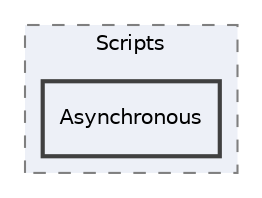 digraph "Editor/UniRx/Scripts/Asynchronous"
{
 // LATEX_PDF_SIZE
  edge [fontname="Helvetica",fontsize="10",labelfontname="Helvetica",labelfontsize="10"];
  node [fontname="Helvetica",fontsize="10",shape=record];
  compound=true
  subgraph clusterdir_78290d64b6a94e1392a62afc773d87b1 {
    graph [ bgcolor="#edf0f7", pencolor="grey50", style="filled,dashed,", label="Scripts", fontname="Helvetica", fontsize="10", URL="dir_78290d64b6a94e1392a62afc773d87b1.html"]
  dir_3bd22b406682fd68f06f3ee8d12b214c [shape=box, label="Asynchronous", style="filled,bold,", fillcolor="#edf0f7", color="grey25", URL="dir_3bd22b406682fd68f06f3ee8d12b214c.html"];
  }
}
